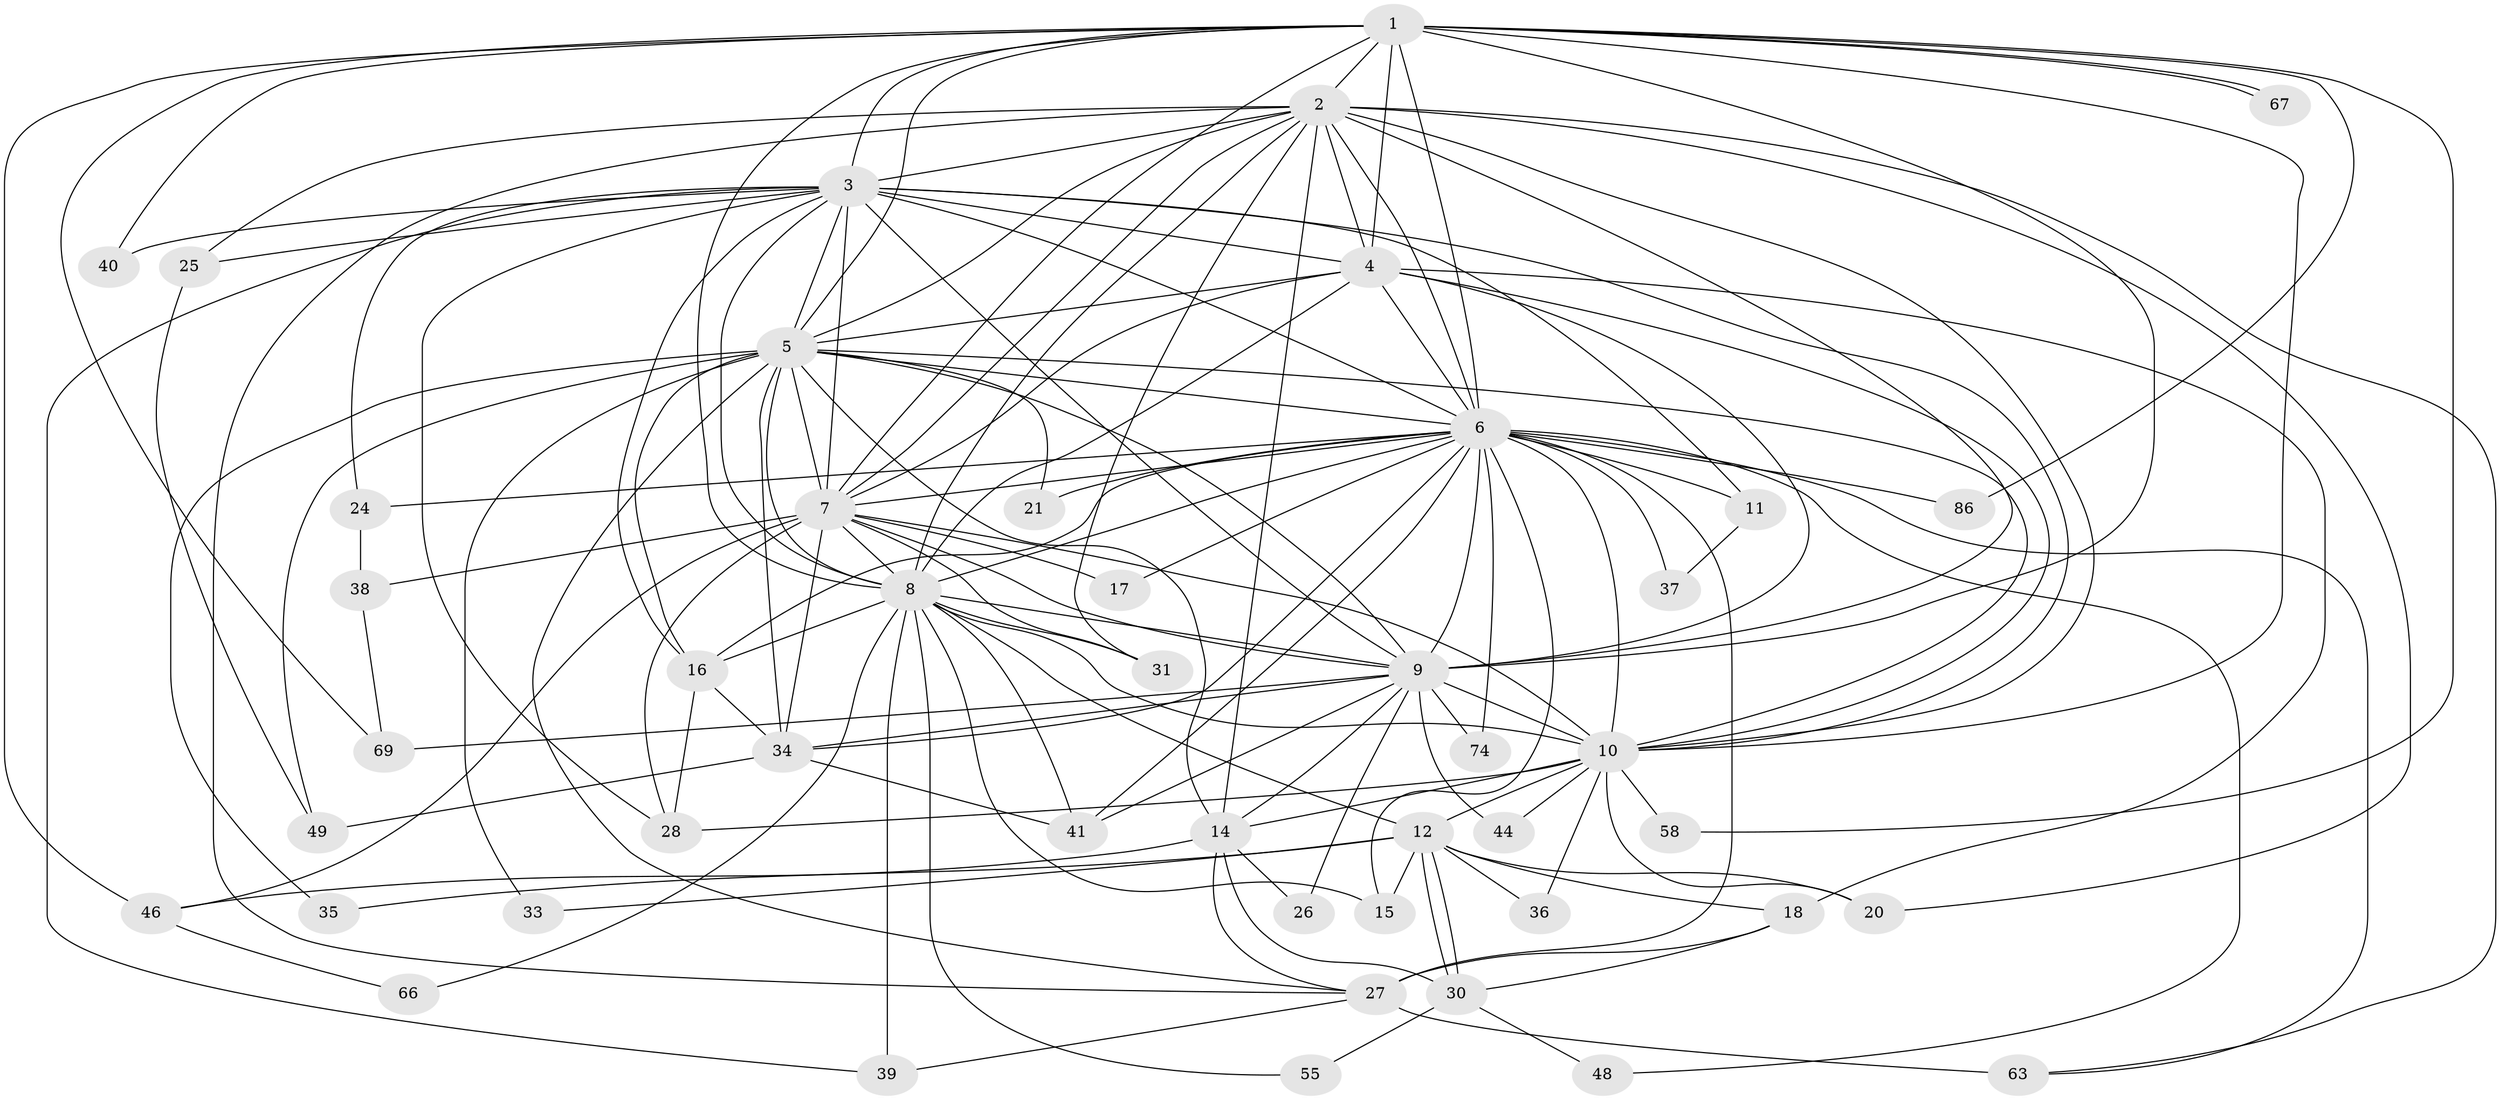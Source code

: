 // original degree distribution, {17: 0.021052631578947368, 16: 0.010526315789473684, 19: 0.010526315789473684, 11: 0.010526315789473684, 20: 0.021052631578947368, 28: 0.010526315789473684, 14: 0.010526315789473684, 21: 0.010526315789473684, 3: 0.16842105263157894, 10: 0.010526315789473684, 6: 0.021052631578947368, 8: 0.021052631578947368, 5: 0.031578947368421054, 2: 0.5157894736842106, 4: 0.12631578947368421}
// Generated by graph-tools (version 1.1) at 2025/13/03/09/25 04:13:59]
// undirected, 47 vertices, 143 edges
graph export_dot {
graph [start="1"]
  node [color=gray90,style=filled];
  1;
  2 [super="+79"];
  3 [super="+43"];
  4;
  5 [super="+54+61+76+22"];
  6 [super="+23+88+89+32+52"];
  7 [super="+13"];
  8;
  9 [super="+65"];
  10 [super="+75+70+29+42+60"];
  11;
  12;
  14;
  15 [super="+82"];
  16 [super="+19"];
  17;
  18;
  20 [super="+87"];
  21;
  24;
  25 [super="+51"];
  26;
  27 [super="+47+50+57"];
  28 [super="+93"];
  30 [super="+80+45"];
  31 [super="+94"];
  33;
  34 [super="+68+83+91"];
  35;
  36;
  37;
  38;
  39;
  40;
  41 [super="+73+78"];
  44;
  46 [super="+53"];
  48;
  49;
  55;
  58;
  63 [super="+71"];
  66;
  67;
  69 [super="+77"];
  74;
  86;
  1 -- 2;
  1 -- 3;
  1 -- 4;
  1 -- 5;
  1 -- 6;
  1 -- 7;
  1 -- 8;
  1 -- 9;
  1 -- 10 [weight=2];
  1 -- 40;
  1 -- 46;
  1 -- 58;
  1 -- 67;
  1 -- 67;
  1 -- 69;
  1 -- 86;
  2 -- 3;
  2 -- 4;
  2 -- 5;
  2 -- 6 [weight=2];
  2 -- 7;
  2 -- 8;
  2 -- 9;
  2 -- 10;
  2 -- 20;
  2 -- 25;
  2 -- 27;
  2 -- 31;
  2 -- 63;
  2 -- 14;
  3 -- 4;
  3 -- 5;
  3 -- 6;
  3 -- 7;
  3 -- 8;
  3 -- 9 [weight=2];
  3 -- 10 [weight=4];
  3 -- 11;
  3 -- 24;
  3 -- 25;
  3 -- 28;
  3 -- 39;
  3 -- 40;
  3 -- 16;
  4 -- 5;
  4 -- 6;
  4 -- 7 [weight=2];
  4 -- 8;
  4 -- 9;
  4 -- 10;
  4 -- 18;
  5 -- 6;
  5 -- 7 [weight=2];
  5 -- 8;
  5 -- 9 [weight=2];
  5 -- 10 [weight=2];
  5 -- 14;
  5 -- 16 [weight=2];
  5 -- 21;
  5 -- 33;
  5 -- 35;
  5 -- 49;
  5 -- 34;
  5 -- 27;
  6 -- 7;
  6 -- 8;
  6 -- 9 [weight=3];
  6 -- 10 [weight=4];
  6 -- 11;
  6 -- 15;
  6 -- 17;
  6 -- 21;
  6 -- 24;
  6 -- 34 [weight=2];
  6 -- 37;
  6 -- 16 [weight=3];
  6 -- 27 [weight=2];
  6 -- 41;
  6 -- 63;
  6 -- 48;
  6 -- 86;
  6 -- 74;
  7 -- 8;
  7 -- 9 [weight=2];
  7 -- 10;
  7 -- 17;
  7 -- 34;
  7 -- 38;
  7 -- 46;
  7 -- 31;
  7 -- 28;
  8 -- 9;
  8 -- 10;
  8 -- 12;
  8 -- 15;
  8 -- 16;
  8 -- 31;
  8 -- 39;
  8 -- 41;
  8 -- 55;
  8 -- 66;
  9 -- 10 [weight=2];
  9 -- 14;
  9 -- 26;
  9 -- 44;
  9 -- 74;
  9 -- 69;
  9 -- 41;
  9 -- 34;
  10 -- 12;
  10 -- 28;
  10 -- 36;
  10 -- 44;
  10 -- 58;
  10 -- 14;
  10 -- 20;
  11 -- 37;
  12 -- 18;
  12 -- 20;
  12 -- 30;
  12 -- 30;
  12 -- 33;
  12 -- 35;
  12 -- 36;
  12 -- 15;
  14 -- 26;
  14 -- 46;
  14 -- 30;
  14 -- 27;
  16 -- 34;
  16 -- 28;
  18 -- 27;
  18 -- 30;
  24 -- 38;
  25 -- 49;
  27 -- 63 [weight=2];
  27 -- 39;
  30 -- 48;
  30 -- 55;
  34 -- 41;
  34 -- 49;
  38 -- 69;
  46 -- 66;
}
